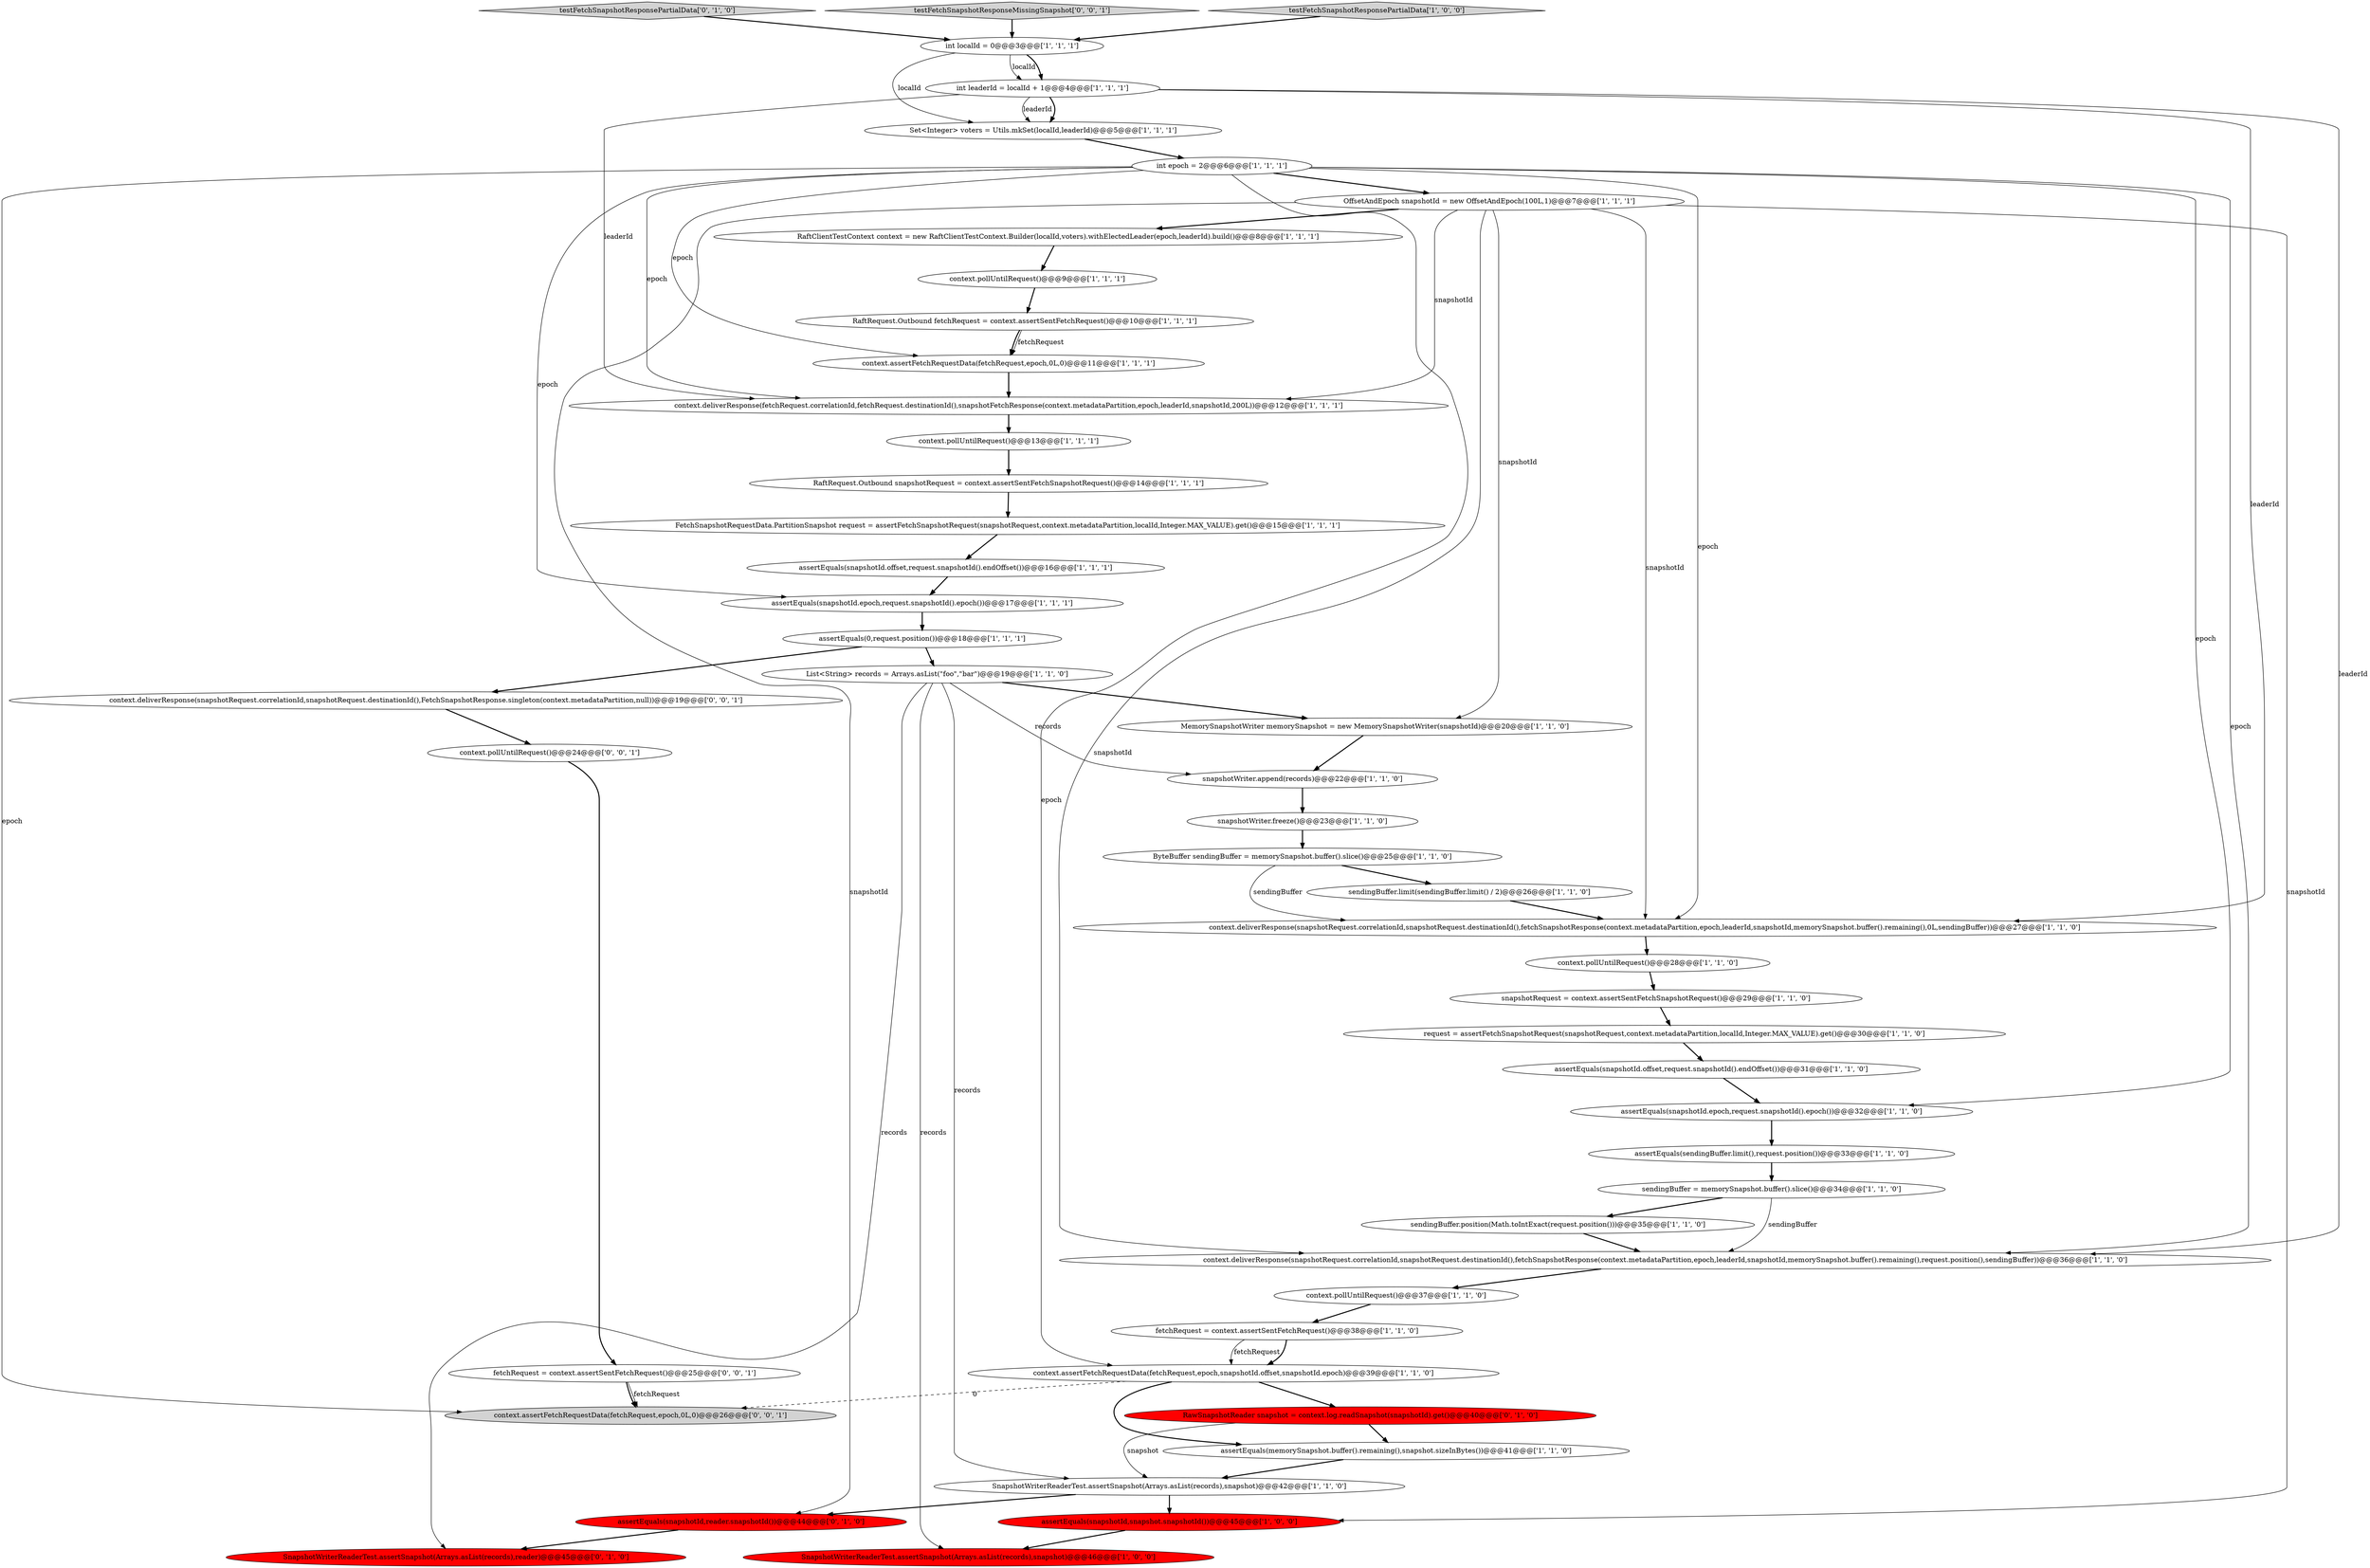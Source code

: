 digraph {
0 [style = filled, label = "assertEquals(snapshotId.offset,request.snapshotId().endOffset())@@@16@@@['1', '1', '1']", fillcolor = white, shape = ellipse image = "AAA0AAABBB1BBB"];
19 [style = filled, label = "int leaderId = localId + 1@@@4@@@['1', '1', '1']", fillcolor = white, shape = ellipse image = "AAA0AAABBB1BBB"];
4 [style = filled, label = "assertEquals(snapshotId.epoch,request.snapshotId().epoch())@@@32@@@['1', '1', '0']", fillcolor = white, shape = ellipse image = "AAA0AAABBB1BBB"];
15 [style = filled, label = "RaftClientTestContext context = new RaftClientTestContext.Builder(localId,voters).withElectedLeader(epoch,leaderId).build()@@@8@@@['1', '1', '1']", fillcolor = white, shape = ellipse image = "AAA0AAABBB1BBB"];
6 [style = filled, label = "Set<Integer> voters = Utils.mkSet(localId,leaderId)@@@5@@@['1', '1', '1']", fillcolor = white, shape = ellipse image = "AAA0AAABBB1BBB"];
26 [style = filled, label = "context.pollUntilRequest()@@@37@@@['1', '1', '0']", fillcolor = white, shape = ellipse image = "AAA0AAABBB1BBB"];
41 [style = filled, label = "SnapshotWriterReaderTest.assertSnapshot(Arrays.asList(records),reader)@@@45@@@['0', '1', '0']", fillcolor = red, shape = ellipse image = "AAA1AAABBB2BBB"];
30 [style = filled, label = "assertEquals(snapshotId.offset,request.snapshotId().endOffset())@@@31@@@['1', '1', '0']", fillcolor = white, shape = ellipse image = "AAA0AAABBB1BBB"];
32 [style = filled, label = "fetchRequest = context.assertSentFetchRequest()@@@38@@@['1', '1', '0']", fillcolor = white, shape = ellipse image = "AAA0AAABBB1BBB"];
21 [style = filled, label = "FetchSnapshotRequestData.PartitionSnapshot request = assertFetchSnapshotRequest(snapshotRequest,context.metadataPartition,localId,Integer.MAX_VALUE).get()@@@15@@@['1', '1', '1']", fillcolor = white, shape = ellipse image = "AAA0AAABBB1BBB"];
27 [style = filled, label = "sendingBuffer = memorySnapshot.buffer().slice()@@@34@@@['1', '1', '0']", fillcolor = white, shape = ellipse image = "AAA0AAABBB1BBB"];
11 [style = filled, label = "context.deliverResponse(snapshotRequest.correlationId,snapshotRequest.destinationId(),fetchSnapshotResponse(context.metadataPartition,epoch,leaderId,snapshotId,memorySnapshot.buffer().remaining(),0L,sendingBuffer))@@@27@@@['1', '1', '0']", fillcolor = white, shape = ellipse image = "AAA0AAABBB1BBB"];
34 [style = filled, label = "context.pollUntilRequest()@@@9@@@['1', '1', '1']", fillcolor = white, shape = ellipse image = "AAA0AAABBB1BBB"];
18 [style = filled, label = "sendingBuffer.limit(sendingBuffer.limit() / 2)@@@26@@@['1', '1', '0']", fillcolor = white, shape = ellipse image = "AAA0AAABBB1BBB"];
40 [style = filled, label = "testFetchSnapshotResponsePartialData['0', '1', '0']", fillcolor = lightgray, shape = diamond image = "AAA0AAABBB2BBB"];
10 [style = filled, label = "assertEquals(memorySnapshot.buffer().remaining(),snapshot.sizeInBytes())@@@41@@@['1', '1', '0']", fillcolor = white, shape = ellipse image = "AAA0AAABBB1BBB"];
12 [style = filled, label = "int localId = 0@@@3@@@['1', '1', '1']", fillcolor = white, shape = ellipse image = "AAA0AAABBB1BBB"];
44 [style = filled, label = "context.pollUntilRequest()@@@24@@@['0', '0', '1']", fillcolor = white, shape = ellipse image = "AAA0AAABBB3BBB"];
29 [style = filled, label = "List<String> records = Arrays.asList(\"foo\",\"bar\")@@@19@@@['1', '1', '0']", fillcolor = white, shape = ellipse image = "AAA0AAABBB1BBB"];
36 [style = filled, label = "request = assertFetchSnapshotRequest(snapshotRequest,context.metadataPartition,localId,Integer.MAX_VALUE).get()@@@30@@@['1', '1', '0']", fillcolor = white, shape = ellipse image = "AAA0AAABBB1BBB"];
42 [style = filled, label = "RawSnapshotReader snapshot = context.log.readSnapshot(snapshotId).get()@@@40@@@['0', '1', '0']", fillcolor = red, shape = ellipse image = "AAA1AAABBB2BBB"];
8 [style = filled, label = "ByteBuffer sendingBuffer = memorySnapshot.buffer().slice()@@@25@@@['1', '1', '0']", fillcolor = white, shape = ellipse image = "AAA0AAABBB1BBB"];
48 [style = filled, label = "testFetchSnapshotResponseMissingSnapshot['0', '0', '1']", fillcolor = lightgray, shape = diamond image = "AAA0AAABBB3BBB"];
22 [style = filled, label = "snapshotWriter.append(records)@@@22@@@['1', '1', '0']", fillcolor = white, shape = ellipse image = "AAA0AAABBB1BBB"];
38 [style = filled, label = "context.pollUntilRequest()@@@13@@@['1', '1', '1']", fillcolor = white, shape = ellipse image = "AAA0AAABBB1BBB"];
28 [style = filled, label = "assertEquals(0,request.position())@@@18@@@['1', '1', '1']", fillcolor = white, shape = ellipse image = "AAA0AAABBB1BBB"];
2 [style = filled, label = "OffsetAndEpoch snapshotId = new OffsetAndEpoch(100L,1)@@@7@@@['1', '1', '1']", fillcolor = white, shape = ellipse image = "AAA0AAABBB1BBB"];
43 [style = filled, label = "assertEquals(snapshotId,reader.snapshotId())@@@44@@@['0', '1', '0']", fillcolor = red, shape = ellipse image = "AAA1AAABBB2BBB"];
35 [style = filled, label = "RaftRequest.Outbound snapshotRequest = context.assertSentFetchSnapshotRequest()@@@14@@@['1', '1', '1']", fillcolor = white, shape = ellipse image = "AAA0AAABBB1BBB"];
20 [style = filled, label = "context.deliverResponse(fetchRequest.correlationId,fetchRequest.destinationId(),snapshotFetchResponse(context.metadataPartition,epoch,leaderId,snapshotId,200L))@@@12@@@['1', '1', '1']", fillcolor = white, shape = ellipse image = "AAA0AAABBB1BBB"];
45 [style = filled, label = "context.deliverResponse(snapshotRequest.correlationId,snapshotRequest.destinationId(),FetchSnapshotResponse.singleton(context.metadataPartition,null))@@@19@@@['0', '0', '1']", fillcolor = white, shape = ellipse image = "AAA0AAABBB3BBB"];
24 [style = filled, label = "context.assertFetchRequestData(fetchRequest,epoch,snapshotId.offset,snapshotId.epoch)@@@39@@@['1', '1', '0']", fillcolor = white, shape = ellipse image = "AAA0AAABBB1BBB"];
14 [style = filled, label = "context.pollUntilRequest()@@@28@@@['1', '1', '0']", fillcolor = white, shape = ellipse image = "AAA0AAABBB1BBB"];
7 [style = filled, label = "int epoch = 2@@@6@@@['1', '1', '1']", fillcolor = white, shape = ellipse image = "AAA0AAABBB1BBB"];
37 [style = filled, label = "snapshotRequest = context.assertSentFetchSnapshotRequest()@@@29@@@['1', '1', '0']", fillcolor = white, shape = ellipse image = "AAA0AAABBB1BBB"];
46 [style = filled, label = "fetchRequest = context.assertSentFetchRequest()@@@25@@@['0', '0', '1']", fillcolor = white, shape = ellipse image = "AAA0AAABBB3BBB"];
25 [style = filled, label = "SnapshotWriterReaderTest.assertSnapshot(Arrays.asList(records),snapshot)@@@42@@@['1', '1', '0']", fillcolor = white, shape = ellipse image = "AAA0AAABBB1BBB"];
23 [style = filled, label = "RaftRequest.Outbound fetchRequest = context.assertSentFetchRequest()@@@10@@@['1', '1', '1']", fillcolor = white, shape = ellipse image = "AAA0AAABBB1BBB"];
3 [style = filled, label = "assertEquals(snapshotId,snapshot.snapshotId())@@@45@@@['1', '0', '0']", fillcolor = red, shape = ellipse image = "AAA1AAABBB1BBB"];
5 [style = filled, label = "context.deliverResponse(snapshotRequest.correlationId,snapshotRequest.destinationId(),fetchSnapshotResponse(context.metadataPartition,epoch,leaderId,snapshotId,memorySnapshot.buffer().remaining(),request.position(),sendingBuffer))@@@36@@@['1', '1', '0']", fillcolor = white, shape = ellipse image = "AAA0AAABBB1BBB"];
1 [style = filled, label = "assertEquals(sendingBuffer.limit(),request.position())@@@33@@@['1', '1', '0']", fillcolor = white, shape = ellipse image = "AAA0AAABBB1BBB"];
13 [style = filled, label = "snapshotWriter.freeze()@@@23@@@['1', '1', '0']", fillcolor = white, shape = ellipse image = "AAA0AAABBB1BBB"];
31 [style = filled, label = "sendingBuffer.position(Math.toIntExact(request.position()))@@@35@@@['1', '1', '0']", fillcolor = white, shape = ellipse image = "AAA0AAABBB1BBB"];
16 [style = filled, label = "MemorySnapshotWriter memorySnapshot = new MemorySnapshotWriter(snapshotId)@@@20@@@['1', '1', '0']", fillcolor = white, shape = ellipse image = "AAA0AAABBB1BBB"];
17 [style = filled, label = "SnapshotWriterReaderTest.assertSnapshot(Arrays.asList(records),snapshot)@@@46@@@['1', '0', '0']", fillcolor = red, shape = ellipse image = "AAA1AAABBB1BBB"];
33 [style = filled, label = "testFetchSnapshotResponsePartialData['1', '0', '0']", fillcolor = lightgray, shape = diamond image = "AAA0AAABBB1BBB"];
47 [style = filled, label = "context.assertFetchRequestData(fetchRequest,epoch,0L,0)@@@26@@@['0', '0', '1']", fillcolor = lightgray, shape = ellipse image = "AAA0AAABBB3BBB"];
9 [style = filled, label = "context.assertFetchRequestData(fetchRequest,epoch,0L,0)@@@11@@@['1', '1', '1']", fillcolor = white, shape = ellipse image = "AAA0AAABBB1BBB"];
39 [style = filled, label = "assertEquals(snapshotId.epoch,request.snapshotId().epoch())@@@17@@@['1', '1', '1']", fillcolor = white, shape = ellipse image = "AAA0AAABBB1BBB"];
24->10 [style = bold, label=""];
28->29 [style = bold, label=""];
7->24 [style = solid, label="epoch"];
12->6 [style = solid, label="localId"];
26->32 [style = bold, label=""];
24->42 [style = bold, label=""];
29->25 [style = solid, label="records"];
15->34 [style = bold, label=""];
21->0 [style = bold, label=""];
37->36 [style = bold, label=""];
11->14 [style = bold, label=""];
12->19 [style = solid, label="localId"];
23->9 [style = solid, label="fetchRequest"];
8->18 [style = bold, label=""];
31->5 [style = bold, label=""];
7->20 [style = solid, label="epoch"];
18->11 [style = bold, label=""];
25->3 [style = bold, label=""];
2->20 [style = solid, label="snapshotId"];
7->5 [style = solid, label="epoch"];
1->27 [style = bold, label=""];
5->26 [style = bold, label=""];
27->31 [style = bold, label=""];
9->20 [style = bold, label=""];
25->43 [style = bold, label=""];
19->20 [style = solid, label="leaderId"];
20->38 [style = bold, label=""];
33->12 [style = bold, label=""];
16->22 [style = bold, label=""];
19->6 [style = bold, label=""];
46->47 [style = bold, label=""];
45->44 [style = bold, label=""];
7->39 [style = solid, label="epoch"];
42->25 [style = solid, label="snapshot"];
35->21 [style = bold, label=""];
2->5 [style = solid, label="snapshotId"];
19->11 [style = solid, label="leaderId"];
19->5 [style = solid, label="leaderId"];
39->28 [style = bold, label=""];
44->46 [style = bold, label=""];
7->9 [style = solid, label="epoch"];
36->30 [style = bold, label=""];
40->12 [style = bold, label=""];
48->12 [style = bold, label=""];
2->3 [style = solid, label="snapshotId"];
29->41 [style = solid, label="records"];
8->11 [style = solid, label="sendingBuffer"];
10->25 [style = bold, label=""];
7->2 [style = bold, label=""];
30->4 [style = bold, label=""];
19->6 [style = solid, label="leaderId"];
32->24 [style = solid, label="fetchRequest"];
2->15 [style = bold, label=""];
7->4 [style = solid, label="epoch"];
42->10 [style = bold, label=""];
29->22 [style = solid, label="records"];
29->17 [style = solid, label="records"];
27->5 [style = solid, label="sendingBuffer"];
3->17 [style = bold, label=""];
43->41 [style = bold, label=""];
34->23 [style = bold, label=""];
4->1 [style = bold, label=""];
24->47 [style = dashed, label="0"];
7->47 [style = solid, label="epoch"];
2->43 [style = solid, label="snapshotId"];
22->13 [style = bold, label=""];
12->19 [style = bold, label=""];
6->7 [style = bold, label=""];
38->35 [style = bold, label=""];
13->8 [style = bold, label=""];
23->9 [style = bold, label=""];
32->24 [style = bold, label=""];
29->16 [style = bold, label=""];
2->11 [style = solid, label="snapshotId"];
46->47 [style = solid, label="fetchRequest"];
7->11 [style = solid, label="epoch"];
28->45 [style = bold, label=""];
0->39 [style = bold, label=""];
14->37 [style = bold, label=""];
2->16 [style = solid, label="snapshotId"];
}
